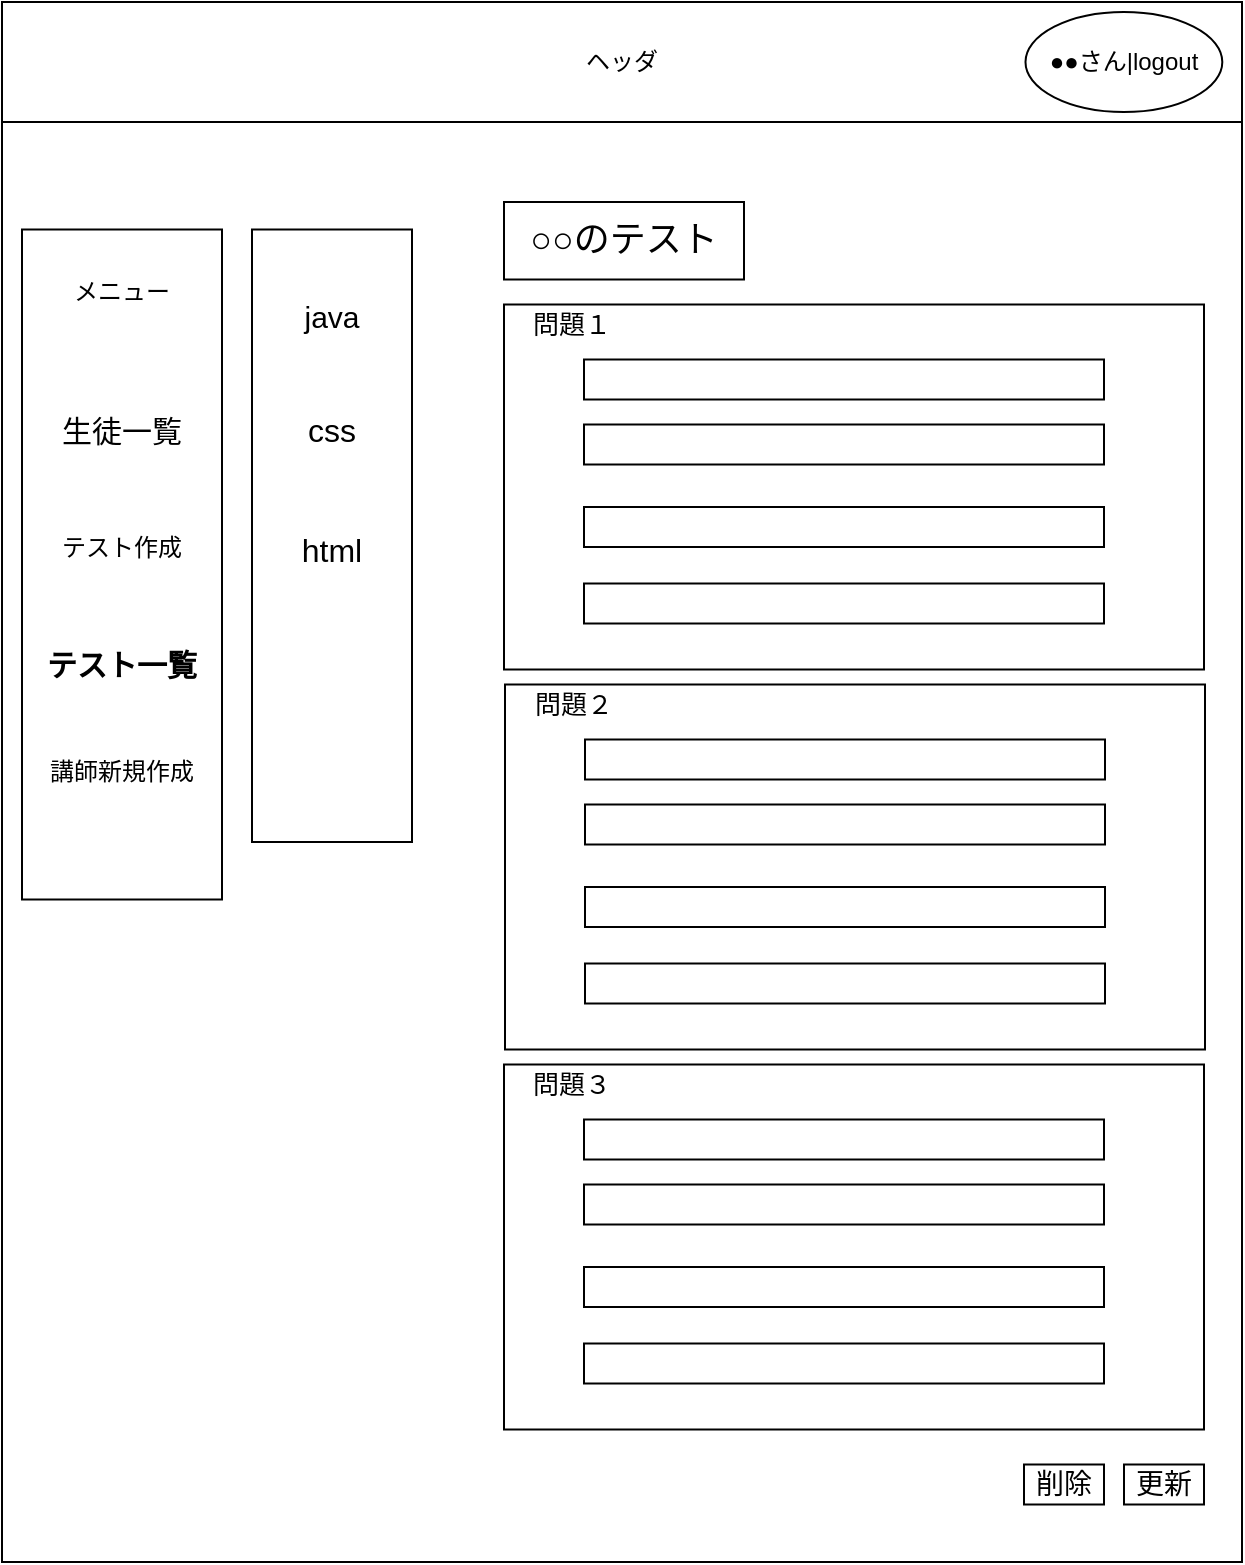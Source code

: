 <mxfile>
    <diagram id="uZyEaEJN4gDpkqmFjt7s" name="ページ1">
        <mxGraphModel dx="649" dy="478" grid="1" gridSize="10" guides="1" tooltips="1" connect="1" arrows="1" fold="1" page="1" pageScale="1" pageWidth="827" pageHeight="1169" math="0" shadow="0">
            <root>
                <mxCell id="0"/>
                <mxCell id="1" parent="0"/>
                <mxCell id="2" value="" style="rounded=0;whiteSpace=wrap;html=1;fontSize=16;" vertex="1" parent="1">
                    <mxGeometry x="130" y="280" width="620" height="720" as="geometry"/>
                </mxCell>
                <mxCell id="3" value="" style="rounded=0;whiteSpace=wrap;html=1;" vertex="1" parent="1">
                    <mxGeometry x="255" y="333.75" width="80" height="306.25" as="geometry"/>
                </mxCell>
                <mxCell id="4" value="java" style="text;html=1;strokeColor=none;fillColor=none;align=center;verticalAlign=middle;whiteSpace=wrap;rounded=0;fontStyle=0;fontSize=15;" vertex="1" parent="1">
                    <mxGeometry x="255" y="343.75" width="80" height="67" as="geometry"/>
                </mxCell>
                <mxCell id="5" value="css" style="text;html=1;strokeColor=none;fillColor=none;align=center;verticalAlign=middle;whiteSpace=wrap;rounded=0;fontStyle=0;fontSize=16;" vertex="1" parent="1">
                    <mxGeometry x="255" y="403.75" width="80" height="60" as="geometry"/>
                </mxCell>
                <mxCell id="6" value="html&lt;br&gt;" style="text;html=1;strokeColor=none;fillColor=none;align=center;verticalAlign=middle;whiteSpace=wrap;rounded=0;fontStyle=0;fontSize=16;" vertex="1" parent="1">
                    <mxGeometry x="255" y="463.75" width="80" height="60" as="geometry"/>
                </mxCell>
                <mxCell id="7" value="" style="rounded=0;whiteSpace=wrap;html=1;fontSize=13;" vertex="1" parent="1">
                    <mxGeometry x="421" y="411.25" width="240" height="30" as="geometry"/>
                </mxCell>
                <mxCell id="8" value="" style="rounded=0;whiteSpace=wrap;html=1;fontSize=14;" vertex="1" parent="1">
                    <mxGeometry x="381" y="371.25" width="350" height="182.5" as="geometry"/>
                </mxCell>
                <mxCell id="9" value="" style="rounded=0;whiteSpace=wrap;html=1;fontSize=13;" vertex="1" parent="1">
                    <mxGeometry x="421" y="398.75" width="260" height="20" as="geometry"/>
                </mxCell>
                <mxCell id="10" value="" style="rounded=0;whiteSpace=wrap;html=1;fontSize=13;" vertex="1" parent="1">
                    <mxGeometry x="421" y="431.25" width="260" height="20" as="geometry"/>
                </mxCell>
                <mxCell id="11" value="" style="rounded=0;whiteSpace=wrap;html=1;fontSize=13;" vertex="1" parent="1">
                    <mxGeometry x="421" y="472.5" width="260" height="20" as="geometry"/>
                </mxCell>
                <mxCell id="12" value="" style="rounded=0;whiteSpace=wrap;html=1;fontSize=13;" vertex="1" parent="1">
                    <mxGeometry x="421" y="510.75" width="260" height="20" as="geometry"/>
                </mxCell>
                <mxCell id="13" value="問題１" style="text;html=1;strokeColor=none;fillColor=none;align=center;verticalAlign=middle;whiteSpace=wrap;rounded=0;fontSize=13;" vertex="1" parent="1">
                    <mxGeometry x="370" y="371.25" width="90" height="20" as="geometry"/>
                </mxCell>
                <mxCell id="14" value="" style="rounded=0;whiteSpace=wrap;html=1;fontSize=13;" vertex="1" parent="1">
                    <mxGeometry x="421.5" y="601.25" width="240" height="30" as="geometry"/>
                </mxCell>
                <mxCell id="15" value="" style="rounded=0;whiteSpace=wrap;html=1;fontSize=14;" vertex="1" parent="1">
                    <mxGeometry x="381.5" y="561.25" width="350" height="182.5" as="geometry"/>
                </mxCell>
                <mxCell id="16" value="" style="rounded=0;whiteSpace=wrap;html=1;fontSize=13;" vertex="1" parent="1">
                    <mxGeometry x="421.5" y="588.75" width="260" height="20" as="geometry"/>
                </mxCell>
                <mxCell id="17" value="" style="rounded=0;whiteSpace=wrap;html=1;fontSize=13;" vertex="1" parent="1">
                    <mxGeometry x="421.5" y="621.25" width="260" height="20" as="geometry"/>
                </mxCell>
                <mxCell id="18" value="" style="rounded=0;whiteSpace=wrap;html=1;fontSize=13;" vertex="1" parent="1">
                    <mxGeometry x="421.5" y="662.5" width="260" height="20" as="geometry"/>
                </mxCell>
                <mxCell id="19" value="" style="rounded=0;whiteSpace=wrap;html=1;fontSize=13;" vertex="1" parent="1">
                    <mxGeometry x="421.5" y="700.75" width="260" height="20" as="geometry"/>
                </mxCell>
                <mxCell id="20" value="問題２" style="text;html=1;strokeColor=none;fillColor=none;align=center;verticalAlign=middle;whiteSpace=wrap;rounded=0;fontSize=13;" vertex="1" parent="1">
                    <mxGeometry x="370.5" y="561.25" width="90" height="20" as="geometry"/>
                </mxCell>
                <mxCell id="21" value="" style="rounded=0;whiteSpace=wrap;html=1;fontSize=13;" vertex="1" parent="1">
                    <mxGeometry x="421" y="791.25" width="240" height="30" as="geometry"/>
                </mxCell>
                <mxCell id="22" value="" style="rounded=0;whiteSpace=wrap;html=1;fontSize=14;" vertex="1" parent="1">
                    <mxGeometry x="381" y="751.25" width="350" height="182.5" as="geometry"/>
                </mxCell>
                <mxCell id="23" value="" style="rounded=0;whiteSpace=wrap;html=1;fontSize=13;" vertex="1" parent="1">
                    <mxGeometry x="421" y="778.75" width="260" height="20" as="geometry"/>
                </mxCell>
                <mxCell id="24" value="" style="rounded=0;whiteSpace=wrap;html=1;fontSize=13;" vertex="1" parent="1">
                    <mxGeometry x="421" y="811.25" width="260" height="20" as="geometry"/>
                </mxCell>
                <mxCell id="25" value="" style="rounded=0;whiteSpace=wrap;html=1;fontSize=13;" vertex="1" parent="1">
                    <mxGeometry x="421" y="852.5" width="260" height="20" as="geometry"/>
                </mxCell>
                <mxCell id="26" value="" style="rounded=0;whiteSpace=wrap;html=1;fontSize=13;" vertex="1" parent="1">
                    <mxGeometry x="421" y="890.75" width="260" height="20" as="geometry"/>
                </mxCell>
                <mxCell id="27" value="問題３" style="text;html=1;strokeColor=none;fillColor=none;align=center;verticalAlign=middle;whiteSpace=wrap;rounded=0;fontSize=13;" vertex="1" parent="1">
                    <mxGeometry x="370" y="751.25" width="90" height="20" as="geometry"/>
                </mxCell>
                <mxCell id="28" value="更新" style="rounded=0;whiteSpace=wrap;html=1;fontSize=14;" vertex="1" parent="1">
                    <mxGeometry x="691" y="951.25" width="40" height="20" as="geometry"/>
                </mxCell>
                <mxCell id="29" value="削除" style="rounded=0;whiteSpace=wrap;html=1;fontSize=14;" vertex="1" parent="1">
                    <mxGeometry x="641" y="951.25" width="40" height="20" as="geometry"/>
                </mxCell>
                <mxCell id="30" value="○○のテスト" style="rounded=0;whiteSpace=wrap;html=1;fontSize=18;" vertex="1" parent="1">
                    <mxGeometry x="381" y="320" width="120" height="38.75" as="geometry"/>
                </mxCell>
                <mxCell id="31" value="" style="rounded=0;whiteSpace=wrap;html=1;" vertex="1" parent="1">
                    <mxGeometry x="140" y="333.75" width="100" height="335" as="geometry"/>
                </mxCell>
                <mxCell id="32" value="&lt;span style=&quot;font-size: 12px;&quot;&gt;&lt;font style=&quot;font-size: 12px;&quot;&gt;メニュー&lt;/font&gt;&lt;/span&gt;" style="text;html=1;strokeColor=none;fillColor=none;align=center;verticalAlign=middle;whiteSpace=wrap;rounded=0;fontStyle=0;fontSize=12;" vertex="1" parent="1">
                    <mxGeometry x="150" y="335" width="80" height="60" as="geometry"/>
                </mxCell>
                <mxCell id="33" value="&lt;span style=&quot;font-weight: normal&quot;&gt;生徒一覧&lt;/span&gt;" style="text;html=1;strokeColor=none;fillColor=none;align=center;verticalAlign=middle;whiteSpace=wrap;rounded=0;fontStyle=1;fontSize=15;" vertex="1" parent="1">
                    <mxGeometry x="150" y="405.5" width="80" height="57" as="geometry"/>
                </mxCell>
                <mxCell id="34" value="テスト作成&lt;span style=&quot;color: rgba(0 , 0 , 0 , 0) ; font-family: monospace ; font-size: 0px&quot;&gt;%3CmxGraphModel%3E%3Croot%3E%3CmxCell%20id%3D%220%22%2F%3E%3CmxCell%20id%3D%221%22%20parent%3D%220%22%2F%3E%3CmxCell%20id%3D%222%22%20value%3D%22%E3%83%98%E3%83%83%E3%83%80%22%20style%3D%22rounded%3D0%3BwhiteSpace%3Dwrap%3Bhtml%3D1%3B%22%20vertex%3D%221%22%20parent%3D%221%22%3E%3CmxGeometry%20x%3D%22220%22%20y%3D%2280%22%20width%3D%22570%22%20height%3D%2290%22%20as%3D%22geometry%22%2F%3E%3C%2FmxCell%3E%3CmxCell%20id%3D%223%22%20value%3D%22%22%20style%3D%22rounded%3D0%3BwhiteSpace%3Dwrap%3Bhtml%3D1%3B%22%20vertex%3D%221%22%20parent%3D%221%22%3E%3CmxGeometry%20x%3D%22220%22%20y%3D%22180%22%20width%3D%22570%22%20height%3D%22380%22%20as%3D%22geometry%22%2F%3E%3C%2FmxCell%3E%3CmxCell%20id%3D%224%22%20value%3D%22%E3%83%86%E3%82%B9%E3%83%88%E3%81%AB%E5%AF%BE%E3%81%99%E3%82%8B%E8%A9%95%E4%BE%A1%26lt%3Bbr%26gt%3B%EF%BC%88%E8%87%AA%E5%8B%95%E7%9A%84%EF%BC%89%22%20style%3D%22rounded%3D0%3BwhiteSpace%3Dwrap%3Bhtml%3D1%3B%22%20vertex%3D%221%22%20parent%3D%221%22%3E%3CmxGeometry%20x%3D%22560%22%20y%3D%22309.5%22%20width%3D%22210%22%20height%3D%22220.5%22%20as%3D%22geometry%22%2F%3E%3C%2FmxCell%3E%3CmxCell%20id%3D%225%22%20value%3D%22%E3%80%87%E3%80%87%E3%80%87%E3%81%AE%E3%83%86%E3%82%B9%E3%83%88%E8%A9%B3%E7%B4%B0%22%20style%3D%22rounded%3D0%3BwhiteSpace%3Dwrap%3Bhtml%3D1%3B%22%20vertex%3D%221%22%20parent%3D%221%22%3E%3CmxGeometry%20x%3D%22420%22%20y%3D%22202.5%22%20width%3D%22150%22%20height%3D%2240%22%20as%3D%22geometry%22%2F%3E%3C%2FmxCell%3E%3CmxCell%20id%3D%226%22%20value%3D%22%22%20style%3D%22rounded%3D0%3BwhiteSpace%3Dwrap%3Bhtml%3D1%3B%22%20vertex%3D%221%22%20parent%3D%221%22%3E%3CmxGeometry%20x%3D%22230%22%20y%3D%22202.5%22%20width%3D%22100%22%20height%3D%22335%22%20as%3D%22geometry%22%2F%3E%3C%2FmxCell%3E%3CmxCell%20id%3D%227%22%20value%3D%22%26lt%3Bspan%20style%3D%26quot%3Bfont-size%3A%2012px%3B%26quot%3B%26gt%3B%26lt%3Bfont%20style%3D%26quot%3Bfont-size%3A%2012px%3B%26quot%3B%26gt%3B%E3%83%A1%E3%83%8B%E3%83%A5%E3%83%BC%26lt%3B%2Ffont%26gt%3B%26lt%3B%2Fspan%26gt%3B%22%20style%3D%22text%3Bhtml%3D1%3BstrokeColor%3Dnone%3BfillColor%3Dnone%3Balign%3Dcenter%3BverticalAlign%3Dmiddle%3BwhiteSpace%3Dwrap%3Brounded%3D0%3BfontStyle%3D0%3BfontSize%3D12%3B%22%20vertex%3D%221%22%20parent%3D%221%22%3E%3CmxGeometry%20x%3D%22240%22%20y%3D%22217.5%22%20width%3D%2280%22%20height%3D%2260%22%20as%3D%22geometry%22%2F%3E%3C%2FmxCell%3E%3CmxCell%20id%3D%228%22%20value%3D%22%E3%83%86%E3%82%B9%E3%83%88%E5%8F%97%E9%A8%93%22%20style%3D%22text%3Bhtml%3D1%3BstrokeColor%3Dnone%3BfillColor%3Dnone%3Balign%3Dcenter%3BverticalAlign%3Dmiddle%3BwhiteSpace%3Dwrap%3Brounded%3D0%3BfontStyle%3D0%3BfontSize%3D15%3B%22%20vertex%3D%221%22%20parent%3D%221%22%3E%3CmxGeometry%20x%3D%22240%22%20y%3D%22292.5%22%20width%3D%2280%22%20height%3D%2257%22%20as%3D%22geometry%22%2F%3E%3C%2FmxCell%3E%3CmxCell%20id%3D%229%22%20value%3D%22%E3%83%86%E3%82%B9%E3%83%88%E7%B5%90%E6%9E%9C%E4%B8%80%E8%A6%A7%22%20style%3D%22text%3Bhtml%3D1%3BstrokeColor%3Dnone%3BfillColor%3Dnone%3Balign%3Dcenter%3BverticalAlign%3Dmiddle%3BwhiteSpace%3Dwrap%3Brounded%3D0%3B%22%20vertex%3D%221%22%20parent%3D%221%22%3E%3CmxGeometry%20x%3D%22220%22%20y%3D%22352.5%22%20width%3D%22120%22%20height%3D%2267.5%22%20as%3D%22geometry%22%2F%3E%3C%2FmxCell%3E%3CmxCell%20id%3D%2210%22%20value%3D%22%22%20style%3D%22group%22%20vertex%3D%221%22%20connectable%3D%220%22%20parent%3D%221%22%3E%3CmxGeometry%20x%3D%22340%22%20y%3D%22252.5%22%20width%3D%22440%22%20height%3D%2240%22%20as%3D%22geometry%22%2F%3E%3C%2FmxCell%3E%3CmxCell%20id%3D%2211%22%20value%3D%22%22%20style%3D%22rounded%3D0%3BwhiteSpace%3Dwrap%3Bhtml%3D1%3B%22%20vertex%3D%221%22%20parent%3D%2210%22%3E%3CmxGeometry%20x%3D%2220%22%20width%3D%22420%22%20height%3D%2240%22%20as%3D%22geometry%22%2F%3E%3C%2FmxCell%3E%3CmxCell%20id%3D%2212%22%20value%3D%22%E9%96%8B%E5%A7%8B%E6%99%82%E9%96%93%22%20style%3D%22text%3Bhtml%3D1%3BstrokeColor%3Dnone%3BfillColor%3Dnone%3Balign%3Dcenter%3BverticalAlign%3Dmiddle%3BwhiteSpace%3Dwrap%3Brounded%3D0%3B%22%20vertex%3D%221%22%20parent%3D%2210%22%3E%3CmxGeometry%20x%3D%2270%22%20y%3D%2210%22%20width%3D%2260%22%20height%3D%2220%22%20as%3D%22geometry%22%2F%3E%3C%2FmxCell%3E%3CmxCell%20id%3D%2213%22%20value%3D%22%E7%B5%82%E4%BA%86%E6%99%82%E9%96%93%22%20style%3D%22text%3Bhtml%3D1%3BstrokeColor%3Dnone%3BfillColor%3Dnone%3Balign%3Dcenter%3BverticalAlign%3Dmiddle%3BwhiteSpace%3Dwrap%3Brounded%3D0%3B%22%20vertex%3D%221%22%20parent%3D%2210%22%3E%3CmxGeometry%20x%3D%22140%22%20y%3D%2210%22%20width%3D%2260%22%20height%3D%2220%22%20as%3D%22geometry%22%2F%3E%3C%2FmxCell%3E%3CmxCell%20id%3D%2214%22%20value%3D%22%E5%90%88%E5%90%A6%22%20style%3D%22text%3Bhtml%3D1%3BstrokeColor%3Dnone%3BfillColor%3Dnone%3Balign%3Dcenter%3BverticalAlign%3Dmiddle%3BwhiteSpace%3Dwrap%3Brounded%3D0%3B%22%20vertex%3D%221%22%20parent%3D%2210%22%3E%3CmxGeometry%20x%3D%22270%22%20y%3D%2210%22%20width%3D%2260%22%20height%3D%2220%22%20as%3D%22geometry%22%2F%3E%3C%2FmxCell%3E%3CmxCell%20id%3D%2215%22%20value%3D%22--%22%20style%3D%22text%3Bhtml%3D1%3BstrokeColor%3Dnone%3BfillColor%3Dnone%3Balign%3Dcenter%3BverticalAlign%3Dmiddle%3BwhiteSpace%3Dwrap%3Brounded%3D0%3B%22%20vertex%3D%221%22%20parent%3D%2210%22%3E%3CmxGeometry%20y%3D%2210%22%20width%3D%2260%22%20height%3D%2220%22%20as%3D%22geometry%22%2F%3E%3C%2FmxCell%3E%3CmxCell%20id%3D%2216%22%20value%3D%22%E8%A7%A3%E8%AA%AC%22%20style%3D%22rounded%3D1%3BwhiteSpace%3Dwrap%3Bhtml%3D1%3B%22%20vertex%3D%221%22%20parent%3D%2210%22%3E%3CmxGeometry%20x%3D%22370%22%20y%3D%2210%22%20width%3D%2250%22%20height%3D%2220%22%20as%3D%22geometry%22%2F%3E%3C%2FmxCell%3E%3CmxCell%20id%3D%2217%22%20value%3D%22%22%20style%3D%22shape%3Dimage%3BverticalLabelPosition%3Dbottom%3BlabelBackgroundColor%3D%23ffffff%3BverticalAlign%3Dtop%3Baspect%3Dfixed%3BimageAspect%3D0%3Bimage%3Ddata%3Aimage%2Fpng%2CiVBORw0KGgoAAAANSUhEUgAAASwAAAD%2FCAIAAADEwnwXAAAXk0lEQVR4nO2d25LjKgxFlVPz%2F7%2Fs8%2BA0wVwFSELCWjVV4yQ2YGAjce3PdV3gOM4%2B%2FtudAMd5Oy5Cx9mMi9BxNuMidJzNuAgt8fl8Vm4eetwRw0XoOJv5tzsBzjBtg9aec4qf9dkpJXy8JKzw%2BaSFFb5JfkpUWrvHi14J7o4eyHVdt8DCxY33CXXiIrTBon5uu3dd1x2Om0FVeGHY4BZPcCwbdyb35OXrCtSGW0ID5LLJHc7E82wH9R6%2FFPOm8T21a1ZchCeT6C2I%2BSU6RLY4xXsk%2FQWfojDAaG3IK1%2FszYYw8y%2BPIX612psmwgsf84v8WVpchIcTV8S8vberwFoLknwfRqSKjyBfn9trcBG%2BiLYpsE7XsNekuB0X4YGoqmEcFFcpxNYvuTlcx8NXtftjgh9BlvQSLkLnQIqy6YoNfz8tLkKTtEcRuk8dj6039Xlbhxjy%2Bp%2FU0O4i2NrsQuP7etQS6nBL6FCixAINWcLt69pdhA4l3BU4rH1NvsxXFBV%2FUjg0Ci5CE5w0v7dObW6wdnO8dAHzbHEjGCsuQhu8WXWLBB3Wfo0%2FujvqOC1qCsllls8N6nREb3x01ADyDpJFMEs94x1e04M35LgIDTB6MoXvGLSFu6MGwCsqmbt3KZrA9xOeQ7xjIO4IOcpxER5C0QV1HZrARWiAtpDujYKNIfjiTkJHD94ntA1mDCbf9eOowi2hAYI1S4zekK7e6ZqaOOjJLaENipviRy2b8jlrcsKCtfb7Fu%2BRdBzcRbHH%2Bjzh8a5pftIMVBoyJH7Qk%2FODRD8Y%2B6CT7lp2P%2BjJYYTWk7Trmtb8RrsHPZlsDl%2FIkOHiu3k7xdQ2Vm8n%2BM56ZwbultuuSWzgBz05ZMiYKdMTiTXbuCUxc7gI9SKsCrLRGvL6nx309PixssMw%2F7KhzL2idRFqZJd%2FSOCa8ldmzISeH%2FTkLLHXLVx1TcUTXjTgftCTM4%2BSjpndicQEP%2BjJGUBbI21l1HRuVVr861BoHLgIVaDT7OgcNcVYKj%2FoyRlgonLILw3VXIMDftCTM8OEWjB6YLJd2kziMfh%2Bwm3MKXDvwKmtSXAreJ9wA3PenQZDpLxzZRQXoTSsWgpdns%2BH62%2Bz6BytMY27o6JM113EYEz6Z8lYPUd3TQlxEQrRPhOt%2B2zjwUR%2Bt6EKP%2FFx%2BTluRLhTIcGi81as6Nd1JV%2BHGP7WiKTfM%2BGu6SKefezwzNolAZb%2FWEV8dBjvTJfrcAF3RxlZcUHrYaZfXFd1rDI%2BToXVb3TXdAUXIRfxEUNEARb6ft3wJXXoozVzuBdBD8dMWiK%2FdhSlUzR%2Fl%2BRpy2PnjuIwfJ6QGFb%2F8w54Iorr%2BoYjMMvnE4mjuDtKCW3Ny%2F3PlU7mn4Dva%2FYunLumeNwS0kDrgxXnHqgUfi%2BmkTGJ7ppicJ%2BBAMKq3J76W09PPnko4De6a9rGc2cVQgMVE4sESDccFnU4GsUorsMGnjXzUNXdmvxgtu5iFppSxTWUKnDXtISLcBKSKtuQ30oUmAe36FAmCnN4jsywXpO68oMFo4FMXk2HK1FjcB0meHaMsV5H2%2FIDGoVjQ6gt8nbXVBIX4QDLmyEeH4shEXm5Q0Op5fS4ayqG5wKKZf%2Fw8bEmv5UokqAGR1PLCZNxTbmj0I%2BLsM9Kg42R32IUJKE1Nh%2B6SeTm1S%2BPYWGI8vGxIT9AmALMoZrxzVMTGyH8cuw%2BWsPEe9%2B8y0rNy1dd16LADWOW9%2BwuBlt68HvB119txv5S19QXcJeZ3g0Yr7q%2BLgIFShKtoSn%2B6jsSWVBXDzSw6M7dtOUHfNOASR0ej6RrD8FdU1Le9bZdZo%2FlfXxsP804Ddg2ISNxdg%2BJcteUEBfhj5VBxZvu0yTHrnUV%2BPn7cNWUh0jCdh3KRKGBV7wkhum5tRuM%2FIBpGjBOyfW44XdnzUh2jDYAp1%2BN4Q06PP8Nu4zWpFH5AYUBrI6OZgpMbihEXRRk1dwB8DvYbY53Td%2B%2Bs35uhdcNUn7AV4E%2B4f%2FWX6JN0xBujF8nXJcHY1ovy72DXuAQgL28V4RD9WZCfsBab54GsNr3u3%2BvVWKEGq%2B%2FE6K6OixHQQe31DdybOvSZmKfwQ0%2Bt8hXov3SEEtuZFa9n6RK1%2FEnTOaRJwznmcTT3gfD6Ha7myH5wVYXtHnGDC5tdTVKDkE1ojip3h71Ml3QCzUfH4dySMwFXUnDWCJHBnImoxjnJNf0RSIcOvThZjRvNCgQmYyZpA6q0V1TJCe8Awb82Uc3E%2FIDpob5OQs%2FseC7cRtMLQ%2BqjMOSRTGYHvN12PwLdOnWg0X5gRoD%2BHuI6JDS%2BiO9FCUTk%2B6aNjl8F0V3M0Sy50inAj9Qsz4ETGxceKwUuEpa%2FPz9m41iMD22t18cawmHDOBcHqhyQR9Pzxi3iSOGvxfpQ5Wuox%2BWUeNMEbZr4br%2F2Y1iiSkX9BEA54Glz%2Fu%2FF%2BWHSmqcaFNGMddLNJZcDM1ZssfHwwzg79mlQ3FIdfi9qfQlZ72zpUNLae3SkAeJ%2FEDKAC6aC8YNU%2BX7vxf9J6Y2c8xhyDU9R4T1tVqPjyuvKzMGsx4FSTrnlrZjn5BSowmTaCCJGIp5TSs%2F0O2CPoIk%2B0NRnDoMURSVR5fT%2BnWoPX1divIglB%2BocUHxDQFhguf2mkyuNGLrOip3TW2LMK9ttPIrRkHDoAEsbJZH3EzF6KaT1elWHjWqNYlKk4Uh22%2F%2B%2BJVEfqDDBW3trEfcT4KMDiHJcOquo04dmtzUm5QWufxAbB2MYh8p4RrcU9veBFyLApKcDyEkamyeA9COQqFrqrFhaPM8QOXxE5X8QIcBrAazwxIOBT7dOQxRQKMIKJxVVSZRUVK6xGXDIT9QMwbTCqazGOiRL0zvgmmnFnUImLJYU6Mek2hGhNHIxON7wuTrnwbsKjDx6PaaRAkdfu8rfYmLVINJRA2L55Qm5ao1YP09iwqklR%2FodkEBrcDGNTkyOgR80UwN5NDO6EwE1R%2BYKeqteBtH2YcyYJIfWHBBoZnIdjVlHYroBn7hDmtrRwH4MpoayNk%2BWjPTxS%2FNzlUN5vpiYj7%2FE%2FgUSLoOpq1ATAG1A1kHuW1lJf759KOdVWQUcW3PhcBiCTHEBjD5BjKJose4PwC8BhCfmMGg40tKjyAw4ecvNogrga%2FbQ1ixV0XzWLKN%2BCwK%2Bf8NLCqdhkRrUM4T%2FhmuT%2FIyoz7qLb84e8hrjq1pwFqPYDTwja4plQ5hpewQapzLosVeWF%2BENVczvyeOfjq%2F7pCicIaeRkZhwAVtxbOQftZR03bgJDoEEpPeVON9oLnkqGlHhMh05PKbgLXv9xeFJRe0HA9F5djlmtLqENaLsj6Qc8EFH%2FqtVUWIl63lA6RDCyxuuPxEEQMIW6fI8exyTQl1CIRlGofR6zomJK7ixAhIWYS5C5r0RBvf19xXTH7xyQ%2FcAGbsck2pdAhMTUnNPNbT8L29NCqJoWoJa8Obxe%2FzHA%2FXQ54Ph1okpgE5uxDcU1gCJpFbh8BQyt88QfujtVFJDGTuKGb8pkYoksSurmerkAv6YXRBBYYHuE1iUeSEOoTBtr5BWvfuT8wlQNknrLUEuAz6zgpeF4F9B1YDYtkFbcA3WlMTOYcOYaG2pM%2FeaYPCARx5P3C8wv8gE2HsfCY%2FDdnouDxyNQIuiwUMoGkXtIa8axp0SBUFUCx8AWh1CJObK%2F72gA6JJ%2Bshywhk5%2FCv%2BO9H0nax0REtJsNd0GnkXdNbhyTGMI6lUT3CbdUg0LteulV6fnQUmoOctS8Ti5wnsZssTLvYcFYlXFDmady9CgzIu6ZA5JSGWJLKMNO1ufoDpO3QsOORGor8JjKeACPTFYQDOaXQo2sjLihVIlm94iSRJIu8i7H8BYuvT%2FcD38cFBKJIhPDrPX4%2FDiVttN%2BICzS%2BlKuRB4eWhAwPY%2FX9fj22%2Bcog5fLEaPzTaOHFh7rsoed5uyI3S%2BmIywM%2Bd8hLAdbiGZxHFaY42EYVchz4XLnHhHIPhTWtQEmUnra2OGi2Osmh0gXdosAbsVHTuUkL4v6IuGuoS4R5eZCsMIShclI5CrpRgTdio6Z4HRJr7zkvLzlCpkuERfA6bIzpodSo0gB%2Bk%2FOnAY70DCWDySTGIm%2FrEKm9seLbmq%2BqRUi7ouIvzMoCAEEFqhoMG0XAJOY6ZBl1C2zqCgbUiTCxZrQrKpKIfh%2BeY2JKXNC58OMLvrhYJxJD4v90KNJsxdVBtqHUODqacH1nbJA3Tw3lRT2B4WdxhFE7pvDh58s9Ron5oguj0Ezhr3T5BrJaZIl2G3WWsAGhU9og6X2pmj0fjYLPXoXwa1FPkOT56JqNqSg5A0ejUYR51eHoHLajXp3kiJBxQWtRsM4uxFGs5E8IJ%2FqSIGG9iP8ungmX77RrFGERfOeQtvlfUSN37QdcjWEdSglRjL4sJj%2Fn0jv2pgrGyMyIEBiW2w%2FGPqbGXS5oDSWuKSb35BxRBQoEtSJs1xhWHXYrK0aNrFsQYNbGbnRN8X6EqCNaiH3DBJJSEdZAdg65W%2F0Qy30R1zAlLmgNYdd0ukc9nbr%2Bq%2B2eFcwxJkLgmzm8AD4wd9RkrkamWk6lcNbGYiUTwqPsElGjQNAswoY14%2B4crhhSwmHVBFphk5vE%2FH1HpxCjrUxsEml2BXctZtIrQgwNHcp4pI1IadXIvUxsOoTa2y0EO28GO5HqmBXMsSpCsZnDdRbVKDOUMpeq0aeaAd6hsQ3M6OsKBlSLsN1OMxYYjyGdUKOMMce7puTa%2Bwv2Fz7v%2BzbM5L6F9apF2GXvzGERjHqRahSuFo2Uj2pvLuXsZlBNJUmwLcJAUYdbuoVD1NQoMM9RS08cNZPdS6Camq%2BWtdauYEC7CBFT51ydQ0kN842pTqQk7I0QSENs%2BlhyG9cV3NtYG9jK1IUs9%2B5wlhvOeJJ64lmIlMC6FykhxJiM7k6EIzY1j46AOfw1tFtCJLXOoX6PNCdJc6xD8hcpBi6WY4RrRMtp1t0VDBgQ4ZCQaJ1SDRqOtUHlrG53eiFbI0qfz2gfYnsRGxAhElUzh%2BTqTWzjypTj6FNDjL41V0IUzwrmnCNCqIxxa7Bmo%2BQeaZz%2B%2BFfczqAB7cnkFe1mpWqajZT5USIElTOHrDSGVeV9TqSA2QebjHQFAzZEOGHNqHQ4bUiFLXCiPf3GP04dZWoHFa4ho06YokgIWRqvyseO9RPNUqyzPs8xgUCNJN81%2F0izqa5g4EARgsC8E44VIZkDt%2FRUJCk6Sh%2BPGRGOVui7PpCUuiEtxVPtatOcSJXM%2FI53BTX4omBIhNP8%2BT96K2WN0TQXB1GnHyeH4%2FimX5qNle2Dk0WYdw53pIFA%2FEkgRbUUvxRreroC5k2Fza5gwJIIJ6oUVbu73ZDGq0k57JXUxkXOeAeDUeKLgi0RzhE6h9uFNEGc5uuP%2FLbm1uf9b810juj3ra3NCuacL8LArqrILQPMHuKNCRByRC1jTIRz9SkerUDcDQCF0t1lUtrxIn0qkkBWKO%2B2XYv3CqU5HoYeXxTMiXCaaJDmiMbTCHwH2v%2FKUYuU5nmLCOFXFTYUGpMVHWrO5dPA2tx9zaB9BYJFEa5XpumnVXmkUxvYacIZjLT8%2FVK8a4WgyhcFiyJcQcPM4Uvgc0StzwrmvEuEsG9ZKa0VnW7LZZIh0cadokAwKsLlmnRv9tkS9SRxvKuDinRB9SKq%2FjQf7314woI%2Fqs0XBaMiXCTaele74%2F5ZJjljkNQh1qZEwBHVpqJF3ihCAAjlKWnVNCxeIaSyhJUvvvD%2FOXl4Y1WE6xV6ujHd65FSGQHWjf%2FtUJfiXUuvQl8UrBxvQU6ogoYOpAnnVtCGSXokHACrI3opVdEiLxVhgpgOp%2B0PX%2BWjSo%2BAI3oqVt1RINuq970YCumw3h0hXTkPa55uVlCtFTUswkWCkFSWywPmiQSCBoXREb357kdTqqJF3ivCGMIDaRBx6Tp1ApaTxO6IHqi7B7ZFSO4WfhLnpx62e6QJmIZirEEhzV3NVtS2CAnRuaxUrOrg25SiGaRP43ELRBu8WoRJzRNrKJE1XrjxnrDt7A0W0yndyjAvQlq3cKhzyLz4a0OdWz64oMXAG1F3BZUL2LwImeBu4412KePazO6Ivoa3izAXg4YWc2PLjXaVeaKvdAWVm7JFThAhuVXBFzeHQdte4fAvNTDSOfRSTKd0a%2BUEEXIQzrPk8462HDaBpJ02Xkd0%2F9tL4yK02j3bBbsjWohRRcPExyEi5BAScuaQMGpVta39XmPLP7vvxTYrqCpLaxwiQqOInTQxR5483jWiut5eDhchAMKaubsK3I4ox8mIRjhHhPx%2FcYExarVVbX0Kp%2FNqnK2b2lxNOEeEfLAuK2U9ZoKEPx1eQO6IvmmBaAPfWf%2BlLYbr4nLGOA6toOPKLjgjyVDePFFxlAjprcoF8AH4AFxfHXIchKGtntUaBBYzyPbqhgR8lAhlKOpwTv96KgpGeJQvqNPwb8L7hD%2B64yu0ncPtCrwN%2B%2F0v4bq%2B%2F55fEg194bqC2%2FNHjNMsIfc4B1XncGMNW%2FE2KbOX8%2B1tCfg0EQpQ6xxqHucU6ualkZZy460LRBu4CB8MCWl6kEZGq82Jzflgl9oatBOhtjnj4MA%2BocCC7JXOIXf16nbz1iOfzGGpWUFzAnZL2COapXh8Xeoc7vJIt3ibbar5YEkdQhxoCRcZ3dI6ZBIIJTo6tknLsDEc6QqaM2WLnGkJhS0SsnO4niSmbt4cA5ksOCtoUcBuCZfIO4c1E7FSOQS6eXOgXtYXiPY40xIuMmRImZaVKuzmLcF0Gs0RHGsJJQ%2Bt6HYOkRVrbzdvjk4%2By84KGhWwW0JK7s5hYki7NcO60au%2Bry8QxeEiLDM6tBOcUvQgTTWcQ5jqCho1ZYsc644CoUd614peSOXdAs8jq815m0iqWS34RnYF7JaQkmhZafgLpNf5Rg8A4PHKvkB0CBdhlZXJxrs2QsHt%2FDzvOZHZ97JryhY5XITy68gqy9l%2Bl2IpkaOoOtkXNS3gw0W4heuyXSf6dG3dua%2FOgYuQngMVOKi6A3OAk1dk1tqSsc%2FQSMMh9W%2FZ1o3mA0EZmcUtIY7KhqZDwAylHPniOnARUmKmSeZXnebDPrThIuyAr0yq69yOoZRDso6fV4jwja3yawYwDyjZV4hQgP1VQaXq3tj8jeMi7POtSfVavKeeqVRdTleHrtK3iJCvSZarQ0ZUl3NC5nPyFhGaxKzqnCFchCh%2BHulzqpC4JT5XdTVjeIYpW%2BRFIiR3ighCO1d1ORrzXwcvEiEtMzXg9QtTfLC0iIsQy28FKZ7Xq66NC%2FLmXSKkaonn%2F%2Fbl66scexEY5F0iJKF8sm2NQ%2BoJJe6UJrgIh%2FmOkdZ%2FdjC4DgOvEyH9GF2iyFNPjtHEYQJ%2BnQhX%2BJT2QDeWszltDtPSNCefO0qL1xhyJP9UgWbeKEIve9Oc1xq%2BUYQTnFfwSvAGEVyEGFyBrLgOXypCfMG7AgV4eXG8VISOowcXYYsj212dvNkpfa8Iu6XuChTmtSXyXhE6jhJchGVObXSV806n9NUirBW5K3AjLyyUV4uwyMGFbYW32UMDIozLY7RsXlWW76FmKlce34gBEd58Pp8775KL8DHcNhRs0ui6GVTCq8pF%2B1amkPvxPsC7eMhL5eySNgdy52etCY6rSvup5BF5VItwThVJ%2FubZXQzTFaiQXIehNENDXLwn%2Ftj4KWajj6pXhLHdC85JXAaYk2Qx0nrbMIA54kKMq0S4IfGSzDWmekWYZGVRco1fJ3ApmqPoi4aL204mNySlrEGxekV4k%2FQDY5KWb6UJ1FASzihDJV4cRyBvx%2BfQLsKYYt%2Bg%2BKtzPO1%2BYHInlPxYPY6rahF2h1i6j%2BTfKMl3Z47Y1YSKOxoI4%2BrxN0kIGtArwng8BqIsazdgEwMzjiES7RVrRW3QLn8k%2BWYXekXYcD6Z5gkdo2AmHgpnVapRo14Rxlgfg3b4iD2mfM4wV1rO9upkQ4T5JOF9sT37nO3EHb9QT4oVo7ZIgzmBfWyIEDkO5ryWpIdiq5LYEGENzNJtVasEnXWKhZ4v7SgunxJI3gSWGgzHORIzW5kc51RchI6zGReh42zGReg4m%2Fkf4lSWGCU1HWMAAAAASUVORK5CYII%3D%3B%22%20vertex%3D%221%22%20parent%3D%221%22%3E%3CmxGeometry%20x%3D%22360%22%20y%3D%22310%22%20width%3D%22185.29%22%20height%3D%22157.5%22%20as%3D%22geometry%22%2F%3E%3C%2FmxCell%3E%3C%2Froot%3E%3C%2FmxGraphModel%3E&lt;/span&gt;" style="text;html=1;strokeColor=none;fillColor=none;align=center;verticalAlign=middle;whiteSpace=wrap;rounded=0;" vertex="1" parent="1">
                    <mxGeometry x="130" y="459.25" width="120" height="67.5" as="geometry"/>
                </mxCell>
                <mxCell id="35" value="&lt;span style=&quot;font-size: 15px;&quot;&gt;&lt;font style=&quot;font-size: 15px;&quot;&gt;テスト一覧&lt;/font&gt;&lt;/span&gt;" style="text;html=1;strokeColor=none;fillColor=none;align=center;verticalAlign=middle;whiteSpace=wrap;rounded=0;fontStyle=1;fontSize=15;" vertex="1" parent="1">
                    <mxGeometry x="130" y="517.5" width="120" height="67.5" as="geometry"/>
                </mxCell>
                <mxCell id="36" value="講師新規作成" style="text;html=1;strokeColor=none;fillColor=none;align=center;verticalAlign=middle;whiteSpace=wrap;rounded=0;" vertex="1" parent="1">
                    <mxGeometry x="130" y="571.25" width="120" height="67.5" as="geometry"/>
                </mxCell>
                <mxCell id="37" value="" style="group" vertex="1" connectable="0" parent="1">
                    <mxGeometry x="130" y="220" width="620" height="60" as="geometry"/>
                </mxCell>
                <mxCell id="38" value="ヘッダ" style="rounded=0;whiteSpace=wrap;html=1;" vertex="1" parent="37">
                    <mxGeometry width="620" height="60" as="geometry"/>
                </mxCell>
                <mxCell id="39" value="●●さん|logout" style="ellipse;whiteSpace=wrap;html=1;fontSize=12;" vertex="1" parent="37">
                    <mxGeometry x="511.746" y="5" width="98.413" height="50" as="geometry"/>
                </mxCell>
            </root>
        </mxGraphModel>
    </diagram>
</mxfile>
